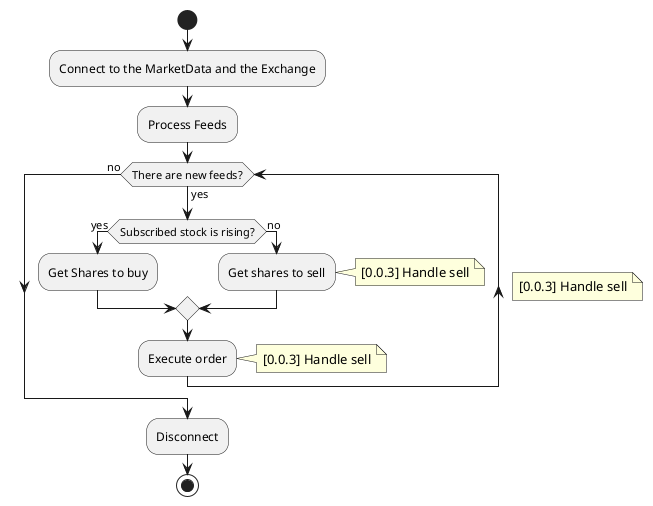 @startuml

start

:Connect to the MarketData and the Exchange;

:Process Feeds;

while (There are new feeds?) is (yes)
    note right
      [0.0.3] Handle sell
    endnote
    if (Subscribed stock is rising?) then (yes)
        :Get Shares to buy;
    else (no)
        :Get shares to sell;
        note right
          [0.0.3] Handle sell
        endnote
    endif
    :Execute order;
      note right
        [0.0.3] Handle sell
      endnote
endwhile (no)

:Disconnect;

stop

@enduml

